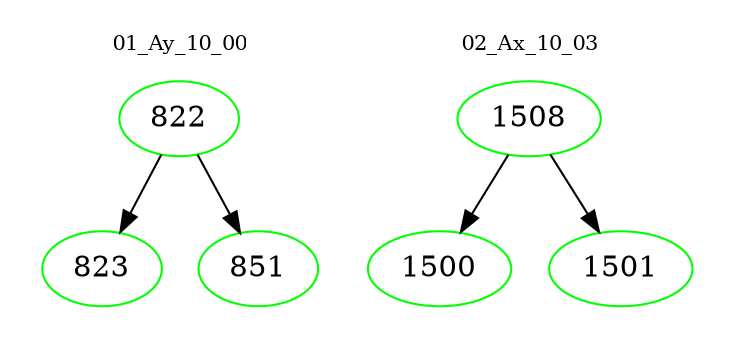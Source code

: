 digraph{
subgraph cluster_0 {
color = white
label = "01_Ay_10_00";
fontsize=10;
T0_822 [label="822", color="green"]
T0_822 -> T0_823 [color="black"]
T0_823 [label="823", color="green"]
T0_822 -> T0_851 [color="black"]
T0_851 [label="851", color="green"]
}
subgraph cluster_1 {
color = white
label = "02_Ax_10_03";
fontsize=10;
T1_1508 [label="1508", color="green"]
T1_1508 -> T1_1500 [color="black"]
T1_1500 [label="1500", color="green"]
T1_1508 -> T1_1501 [color="black"]
T1_1501 [label="1501", color="green"]
}
}

